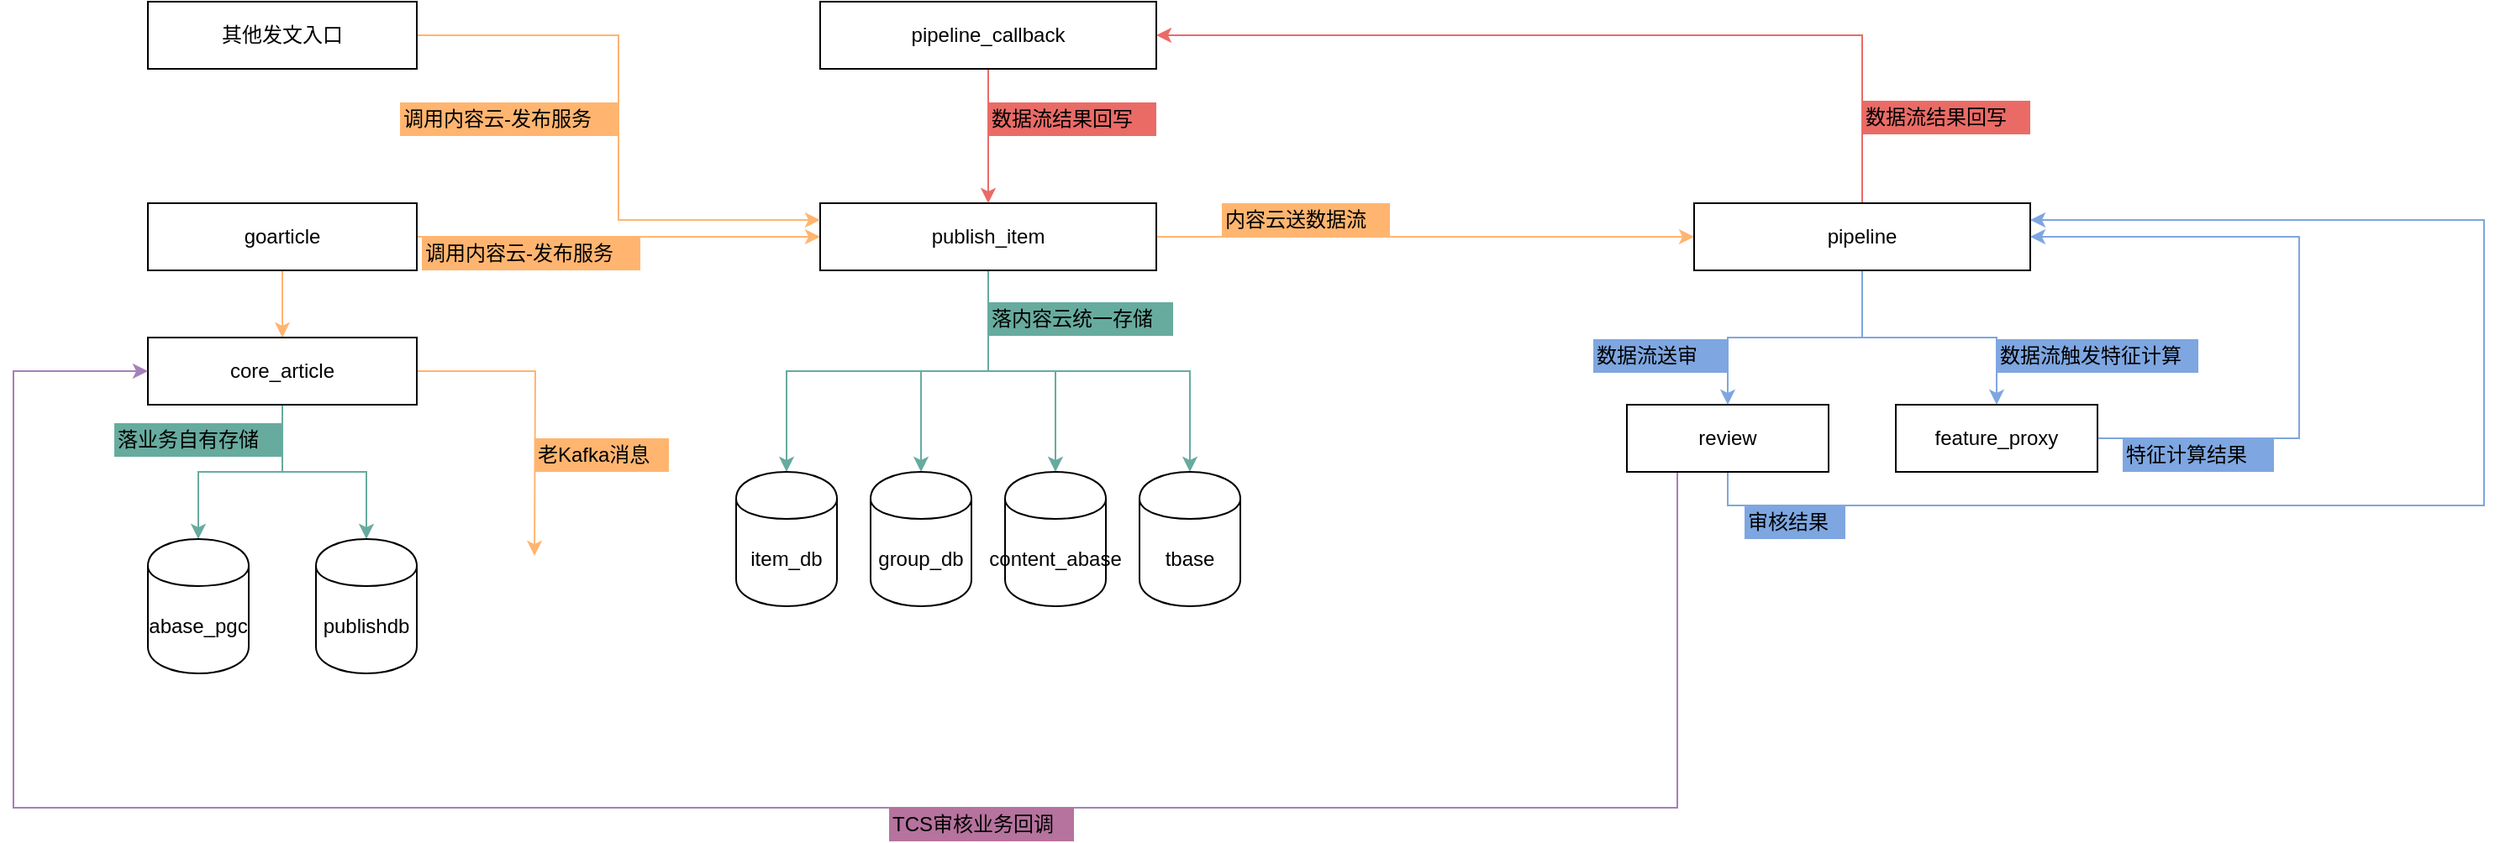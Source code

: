 <mxfile version="10.7.6" type="github"><diagram id="EpP4jyQt_pI_n_m-LaIv" name="Page-1"><mxGraphModel dx="1398" dy="795" grid="0" gridSize="10" guides="1" tooltips="1" connect="1" arrows="1" fold="1" page="1" pageScale="1" pageWidth="3300" pageHeight="2339" math="0" shadow="0"><root><mxCell id="0"/><mxCell id="1" parent="0"/><mxCell id="oOkz51jh64YVpmQ6YrFG-16" style="edgeStyle=orthogonalEdgeStyle;rounded=0;orthogonalLoop=1;jettySize=auto;html=1;entryX=0;entryY=0.5;entryDx=0;entryDy=0;strokeColor=#FFB570;" edge="1" parent="1" source="oOkz51jh64YVpmQ6YrFG-1" target="oOkz51jh64YVpmQ6YrFG-5"><mxGeometry relative="1" as="geometry"/></mxCell><mxCell id="oOkz51jh64YVpmQ6YrFG-18" style="edgeStyle=orthogonalEdgeStyle;rounded=0;orthogonalLoop=1;jettySize=auto;html=1;entryX=0.5;entryY=0;entryDx=0;entryDy=0;strokeColor=#FFB570;" edge="1" parent="1" source="oOkz51jh64YVpmQ6YrFG-1" target="oOkz51jh64YVpmQ6YrFG-2"><mxGeometry relative="1" as="geometry"/></mxCell><mxCell id="oOkz51jh64YVpmQ6YrFG-1" value="goarticle" style="rounded=0;whiteSpace=wrap;html=1;" vertex="1" parent="1"><mxGeometry x="200" y="360" width="160" height="40" as="geometry"/></mxCell><mxCell id="oOkz51jh64YVpmQ6YrFG-22" style="edgeStyle=orthogonalEdgeStyle;rounded=0;orthogonalLoop=1;jettySize=auto;html=1;strokeColor=#FFB570;" edge="1" parent="1" source="oOkz51jh64YVpmQ6YrFG-2"><mxGeometry relative="1" as="geometry"><mxPoint x="430" y="570" as="targetPoint"/></mxGeometry></mxCell><mxCell id="oOkz51jh64YVpmQ6YrFG-29" style="edgeStyle=orthogonalEdgeStyle;rounded=0;orthogonalLoop=1;jettySize=auto;html=1;entryX=0.5;entryY=0;entryDx=0;entryDy=0;strokeColor=#67AB9F;" edge="1" parent="1" source="oOkz51jh64YVpmQ6YrFG-2" target="oOkz51jh64YVpmQ6YrFG-3"><mxGeometry relative="1" as="geometry"/></mxCell><mxCell id="oOkz51jh64YVpmQ6YrFG-30" style="edgeStyle=orthogonalEdgeStyle;rounded=0;orthogonalLoop=1;jettySize=auto;html=1;entryX=0.5;entryY=0;entryDx=0;entryDy=0;strokeColor=#67AB9F;" edge="1" parent="1" source="oOkz51jh64YVpmQ6YrFG-2" target="oOkz51jh64YVpmQ6YrFG-4"><mxGeometry relative="1" as="geometry"/></mxCell><mxCell id="oOkz51jh64YVpmQ6YrFG-2" value="core_article" style="rounded=0;whiteSpace=wrap;html=1;" vertex="1" parent="1"><mxGeometry x="200" y="440" width="160" height="40" as="geometry"/></mxCell><mxCell id="oOkz51jh64YVpmQ6YrFG-3" value="abase_pgc" style="shape=cylinder;whiteSpace=wrap;html=1;boundedLbl=1;backgroundOutline=1;" vertex="1" parent="1"><mxGeometry x="200" y="560" width="60" height="80" as="geometry"/></mxCell><mxCell id="oOkz51jh64YVpmQ6YrFG-4" value="publishdb" style="shape=cylinder;whiteSpace=wrap;html=1;boundedLbl=1;backgroundOutline=1;" vertex="1" parent="1"><mxGeometry x="300" y="560" width="60" height="80" as="geometry"/></mxCell><mxCell id="oOkz51jh64YVpmQ6YrFG-19" style="edgeStyle=orthogonalEdgeStyle;rounded=0;orthogonalLoop=1;jettySize=auto;html=1;entryX=0;entryY=0.5;entryDx=0;entryDy=0;strokeColor=#FFB570;" edge="1" parent="1" source="oOkz51jh64YVpmQ6YrFG-5" target="oOkz51jh64YVpmQ6YrFG-10"><mxGeometry relative="1" as="geometry"/></mxCell><mxCell id="oOkz51jh64YVpmQ6YrFG-32" style="edgeStyle=orthogonalEdgeStyle;rounded=0;orthogonalLoop=1;jettySize=auto;html=1;strokeColor=#67AB9F;" edge="1" parent="1" source="oOkz51jh64YVpmQ6YrFG-5" target="oOkz51jh64YVpmQ6YrFG-6"><mxGeometry relative="1" as="geometry"/></mxCell><mxCell id="oOkz51jh64YVpmQ6YrFG-33" style="edgeStyle=orthogonalEdgeStyle;rounded=0;orthogonalLoop=1;jettySize=auto;html=1;strokeColor=#67AB9F;" edge="1" parent="1" source="oOkz51jh64YVpmQ6YrFG-5" target="oOkz51jh64YVpmQ6YrFG-7"><mxGeometry relative="1" as="geometry"/></mxCell><mxCell id="oOkz51jh64YVpmQ6YrFG-34" style="edgeStyle=orthogonalEdgeStyle;rounded=0;orthogonalLoop=1;jettySize=auto;html=1;entryX=0.5;entryY=0;entryDx=0;entryDy=0;strokeColor=#67AB9F;" edge="1" parent="1" source="oOkz51jh64YVpmQ6YrFG-5" target="oOkz51jh64YVpmQ6YrFG-8"><mxGeometry relative="1" as="geometry"/></mxCell><mxCell id="oOkz51jh64YVpmQ6YrFG-35" style="edgeStyle=orthogonalEdgeStyle;rounded=0;orthogonalLoop=1;jettySize=auto;html=1;entryX=0.5;entryY=0;entryDx=0;entryDy=0;strokeColor=#67AB9F;" edge="1" parent="1" source="oOkz51jh64YVpmQ6YrFG-5" target="oOkz51jh64YVpmQ6YrFG-9"><mxGeometry relative="1" as="geometry"/></mxCell><mxCell id="oOkz51jh64YVpmQ6YrFG-5" value="publish_item" style="rounded=0;whiteSpace=wrap;html=1;" vertex="1" parent="1"><mxGeometry x="600" y="360" width="200" height="40" as="geometry"/></mxCell><mxCell id="oOkz51jh64YVpmQ6YrFG-6" value="item_db" style="shape=cylinder;whiteSpace=wrap;html=1;boundedLbl=1;backgroundOutline=1;" vertex="1" parent="1"><mxGeometry x="550" y="520" width="60" height="80" as="geometry"/></mxCell><mxCell id="oOkz51jh64YVpmQ6YrFG-7" value="group_db" style="shape=cylinder;whiteSpace=wrap;html=1;boundedLbl=1;backgroundOutline=1;" vertex="1" parent="1"><mxGeometry x="630" y="520" width="60" height="80" as="geometry"/></mxCell><mxCell id="oOkz51jh64YVpmQ6YrFG-8" value="content_abase" style="shape=cylinder;whiteSpace=wrap;html=1;boundedLbl=1;backgroundOutline=1;" vertex="1" parent="1"><mxGeometry x="710" y="520" width="60" height="80" as="geometry"/></mxCell><mxCell id="oOkz51jh64YVpmQ6YrFG-9" value="tbase" style="shape=cylinder;whiteSpace=wrap;html=1;boundedLbl=1;backgroundOutline=1;" vertex="1" parent="1"><mxGeometry x="790" y="520" width="60" height="80" as="geometry"/></mxCell><mxCell id="oOkz51jh64YVpmQ6YrFG-39" style="edgeStyle=orthogonalEdgeStyle;rounded=0;orthogonalLoop=1;jettySize=auto;html=1;entryX=0.5;entryY=0;entryDx=0;entryDy=0;strokeColor=#7EA6E0;" edge="1" parent="1" source="oOkz51jh64YVpmQ6YrFG-10" target="oOkz51jh64YVpmQ6YrFG-12"><mxGeometry relative="1" as="geometry"/></mxCell><mxCell id="oOkz51jh64YVpmQ6YrFG-40" style="edgeStyle=orthogonalEdgeStyle;rounded=0;orthogonalLoop=1;jettySize=auto;html=1;entryX=0.5;entryY=0;entryDx=0;entryDy=0;strokeColor=#7EA6E0;" edge="1" parent="1" source="oOkz51jh64YVpmQ6YrFG-10" target="oOkz51jh64YVpmQ6YrFG-15"><mxGeometry relative="1" as="geometry"/></mxCell><mxCell id="oOkz51jh64YVpmQ6YrFG-47" style="edgeStyle=orthogonalEdgeStyle;rounded=0;orthogonalLoop=1;jettySize=auto;html=1;entryX=1;entryY=0.5;entryDx=0;entryDy=0;strokeColor=#EA6B66;exitX=0.5;exitY=0;exitDx=0;exitDy=0;" edge="1" parent="1" source="oOkz51jh64YVpmQ6YrFG-10" target="oOkz51jh64YVpmQ6YrFG-11"><mxGeometry relative="1" as="geometry"/></mxCell><mxCell id="oOkz51jh64YVpmQ6YrFG-10" value="pipeline" style="rounded=0;whiteSpace=wrap;html=1;" vertex="1" parent="1"><mxGeometry x="1120" y="360" width="200" height="40" as="geometry"/></mxCell><mxCell id="oOkz51jh64YVpmQ6YrFG-49" style="edgeStyle=orthogonalEdgeStyle;rounded=0;orthogonalLoop=1;jettySize=auto;html=1;entryX=0.5;entryY=0;entryDx=0;entryDy=0;strokeColor=#EA6B66;" edge="1" parent="1" source="oOkz51jh64YVpmQ6YrFG-11" target="oOkz51jh64YVpmQ6YrFG-5"><mxGeometry relative="1" as="geometry"/></mxCell><mxCell id="oOkz51jh64YVpmQ6YrFG-11" value="pipeline_callback" style="rounded=0;whiteSpace=wrap;html=1;" vertex="1" parent="1"><mxGeometry x="600" y="240" width="200" height="40" as="geometry"/></mxCell><mxCell id="oOkz51jh64YVpmQ6YrFG-45" style="edgeStyle=orthogonalEdgeStyle;rounded=0;orthogonalLoop=1;jettySize=auto;html=1;entryX=1;entryY=0.25;entryDx=0;entryDy=0;strokeColor=#7EA6E0;exitX=0.5;exitY=1;exitDx=0;exitDy=0;" edge="1" parent="1" source="oOkz51jh64YVpmQ6YrFG-12" target="oOkz51jh64YVpmQ6YrFG-10"><mxGeometry relative="1" as="geometry"><Array as="points"><mxPoint x="1140" y="540"/><mxPoint x="1590" y="540"/><mxPoint x="1590" y="370"/></Array></mxGeometry></mxCell><mxCell id="oOkz51jh64YVpmQ6YrFG-51" style="edgeStyle=orthogonalEdgeStyle;rounded=0;orthogonalLoop=1;jettySize=auto;html=1;exitX=0.25;exitY=1;exitDx=0;exitDy=0;entryX=0;entryY=0.5;entryDx=0;entryDy=0;strokeColor=#A680B8;" edge="1" parent="1" source="oOkz51jh64YVpmQ6YrFG-12" target="oOkz51jh64YVpmQ6YrFG-2"><mxGeometry relative="1" as="geometry"><Array as="points"><mxPoint x="1110" y="720"/><mxPoint x="120" y="720"/><mxPoint x="120" y="460"/></Array></mxGeometry></mxCell><mxCell id="oOkz51jh64YVpmQ6YrFG-12" value="review" style="rounded=0;whiteSpace=wrap;html=1;" vertex="1" parent="1"><mxGeometry x="1080" y="480" width="120" height="40" as="geometry"/></mxCell><mxCell id="oOkz51jh64YVpmQ6YrFG-43" style="edgeStyle=orthogonalEdgeStyle;rounded=0;orthogonalLoop=1;jettySize=auto;html=1;entryX=1;entryY=0.5;entryDx=0;entryDy=0;strokeColor=#7EA6E0;exitX=1;exitY=0.5;exitDx=0;exitDy=0;" edge="1" parent="1" source="oOkz51jh64YVpmQ6YrFG-15" target="oOkz51jh64YVpmQ6YrFG-10"><mxGeometry relative="1" as="geometry"><Array as="points"><mxPoint x="1480" y="500"/><mxPoint x="1480" y="380"/></Array></mxGeometry></mxCell><mxCell id="oOkz51jh64YVpmQ6YrFG-15" value="feature_proxy" style="rounded=0;whiteSpace=wrap;html=1;" vertex="1" parent="1"><mxGeometry x="1240" y="480" width="120" height="40" as="geometry"/></mxCell><mxCell id="oOkz51jh64YVpmQ6YrFG-23" value="老Kafka消息&lt;br&gt;" style="text;html=1;resizable=0;points=[];autosize=1;align=left;verticalAlign=top;spacingTop=-4;fillColor=#FFB570;" vertex="1" parent="1"><mxGeometry x="430" y="500" width="80" height="20" as="geometry"/></mxCell><mxCell id="oOkz51jh64YVpmQ6YrFG-26" style="edgeStyle=orthogonalEdgeStyle;rounded=0;orthogonalLoop=1;jettySize=auto;html=1;entryX=0;entryY=0.25;entryDx=0;entryDy=0;strokeColor=#FFB570;" edge="1" parent="1" source="oOkz51jh64YVpmQ6YrFG-25" target="oOkz51jh64YVpmQ6YrFG-5"><mxGeometry relative="1" as="geometry"/></mxCell><mxCell id="oOkz51jh64YVpmQ6YrFG-25" value="其他发文入口" style="rounded=0;whiteSpace=wrap;html=1;" vertex="1" parent="1"><mxGeometry x="200" y="240" width="160" height="40" as="geometry"/></mxCell><mxCell id="oOkz51jh64YVpmQ6YrFG-27" value="调用内容云-发布服务" style="text;html=1;resizable=0;points=[];autosize=1;align=left;verticalAlign=top;spacingTop=-4;fillColor=#FFB570;" vertex="1" parent="1"><mxGeometry x="363" y="380" width="130" height="20" as="geometry"/></mxCell><mxCell id="oOkz51jh64YVpmQ6YrFG-31" value="落业务自有存储" style="text;html=1;resizable=0;points=[];autosize=1;align=left;verticalAlign=top;spacingTop=-4;fillColor=#67AB9F;" vertex="1" parent="1"><mxGeometry x="180" y="491" width="100" height="20" as="geometry"/></mxCell><mxCell id="oOkz51jh64YVpmQ6YrFG-36" value="落内容云统一存储" style="text;html=1;resizable=0;points=[];autosize=1;align=left;verticalAlign=top;spacingTop=-4;fillColor=#67AB9F;" vertex="1" parent="1"><mxGeometry x="700" y="419" width="110" height="20" as="geometry"/></mxCell><mxCell id="oOkz51jh64YVpmQ6YrFG-37" value="调用内容云-发布服务" style="text;html=1;resizable=0;points=[];autosize=1;align=left;verticalAlign=top;spacingTop=-4;fillColor=#FFB570;" vertex="1" parent="1"><mxGeometry x="350" y="300" width="130" height="20" as="geometry"/></mxCell><mxCell id="oOkz51jh64YVpmQ6YrFG-38" value="内容云送数据流" style="text;html=1;resizable=0;points=[];autosize=1;align=left;verticalAlign=top;spacingTop=-4;fillColor=#FFB570;" vertex="1" parent="1"><mxGeometry x="839" y="360" width="100" height="20" as="geometry"/></mxCell><mxCell id="oOkz51jh64YVpmQ6YrFG-41" value="数据流送审" style="text;html=1;resizable=0;points=[];autosize=1;align=left;verticalAlign=top;spacingTop=-4;fillColor=#7EA6E0;" vertex="1" parent="1"><mxGeometry x="1060" y="441" width="80" height="20" as="geometry"/></mxCell><mxCell id="oOkz51jh64YVpmQ6YrFG-42" value="数据流触发特征计算" style="text;html=1;resizable=0;points=[];autosize=1;align=left;verticalAlign=top;spacingTop=-4;fillColor=#7EA6E0;" vertex="1" parent="1"><mxGeometry x="1300" y="441" width="120" height="20" as="geometry"/></mxCell><mxCell id="oOkz51jh64YVpmQ6YrFG-44" value="特征计算结果" style="text;html=1;resizable=0;points=[];autosize=1;align=left;verticalAlign=top;spacingTop=-4;fillColor=#7EA6E0;" vertex="1" parent="1"><mxGeometry x="1375" y="500" width="90" height="20" as="geometry"/></mxCell><mxCell id="oOkz51jh64YVpmQ6YrFG-46" value="审核结果" style="text;html=1;resizable=0;points=[];autosize=1;align=left;verticalAlign=top;spacingTop=-4;fillColor=#7EA6E0;" vertex="1" parent="1"><mxGeometry x="1150" y="540" width="60" height="20" as="geometry"/></mxCell><mxCell id="oOkz51jh64YVpmQ6YrFG-48" value="数据流结果回写" style="text;html=1;resizable=0;points=[];autosize=1;align=left;verticalAlign=top;spacingTop=-4;fillColor=#EA6B66;" vertex="1" parent="1"><mxGeometry x="1220" y="299" width="100" height="20" as="geometry"/></mxCell><mxCell id="oOkz51jh64YVpmQ6YrFG-50" value="数据流结果回写" style="text;html=1;resizable=0;points=[];autosize=1;align=left;verticalAlign=top;spacingTop=-4;fillColor=#EA6B66;" vertex="1" parent="1"><mxGeometry x="700" y="300" width="100" height="20" as="geometry"/></mxCell><mxCell id="oOkz51jh64YVpmQ6YrFG-52" value="TCS审核业务回调" style="text;html=1;resizable=0;points=[];autosize=1;align=left;verticalAlign=top;spacingTop=-4;fillColor=#B5739D;" vertex="1" parent="1"><mxGeometry x="641" y="720" width="110" height="20" as="geometry"/></mxCell></root></mxGraphModel></diagram></mxfile>